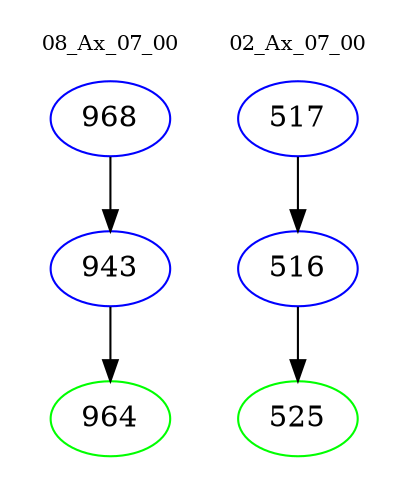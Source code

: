 digraph{
subgraph cluster_0 {
color = white
label = "08_Ax_07_00";
fontsize=10;
T0_968 [label="968", color="blue"]
T0_968 -> T0_943 [color="black"]
T0_943 [label="943", color="blue"]
T0_943 -> T0_964 [color="black"]
T0_964 [label="964", color="green"]
}
subgraph cluster_1 {
color = white
label = "02_Ax_07_00";
fontsize=10;
T1_517 [label="517", color="blue"]
T1_517 -> T1_516 [color="black"]
T1_516 [label="516", color="blue"]
T1_516 -> T1_525 [color="black"]
T1_525 [label="525", color="green"]
}
}
